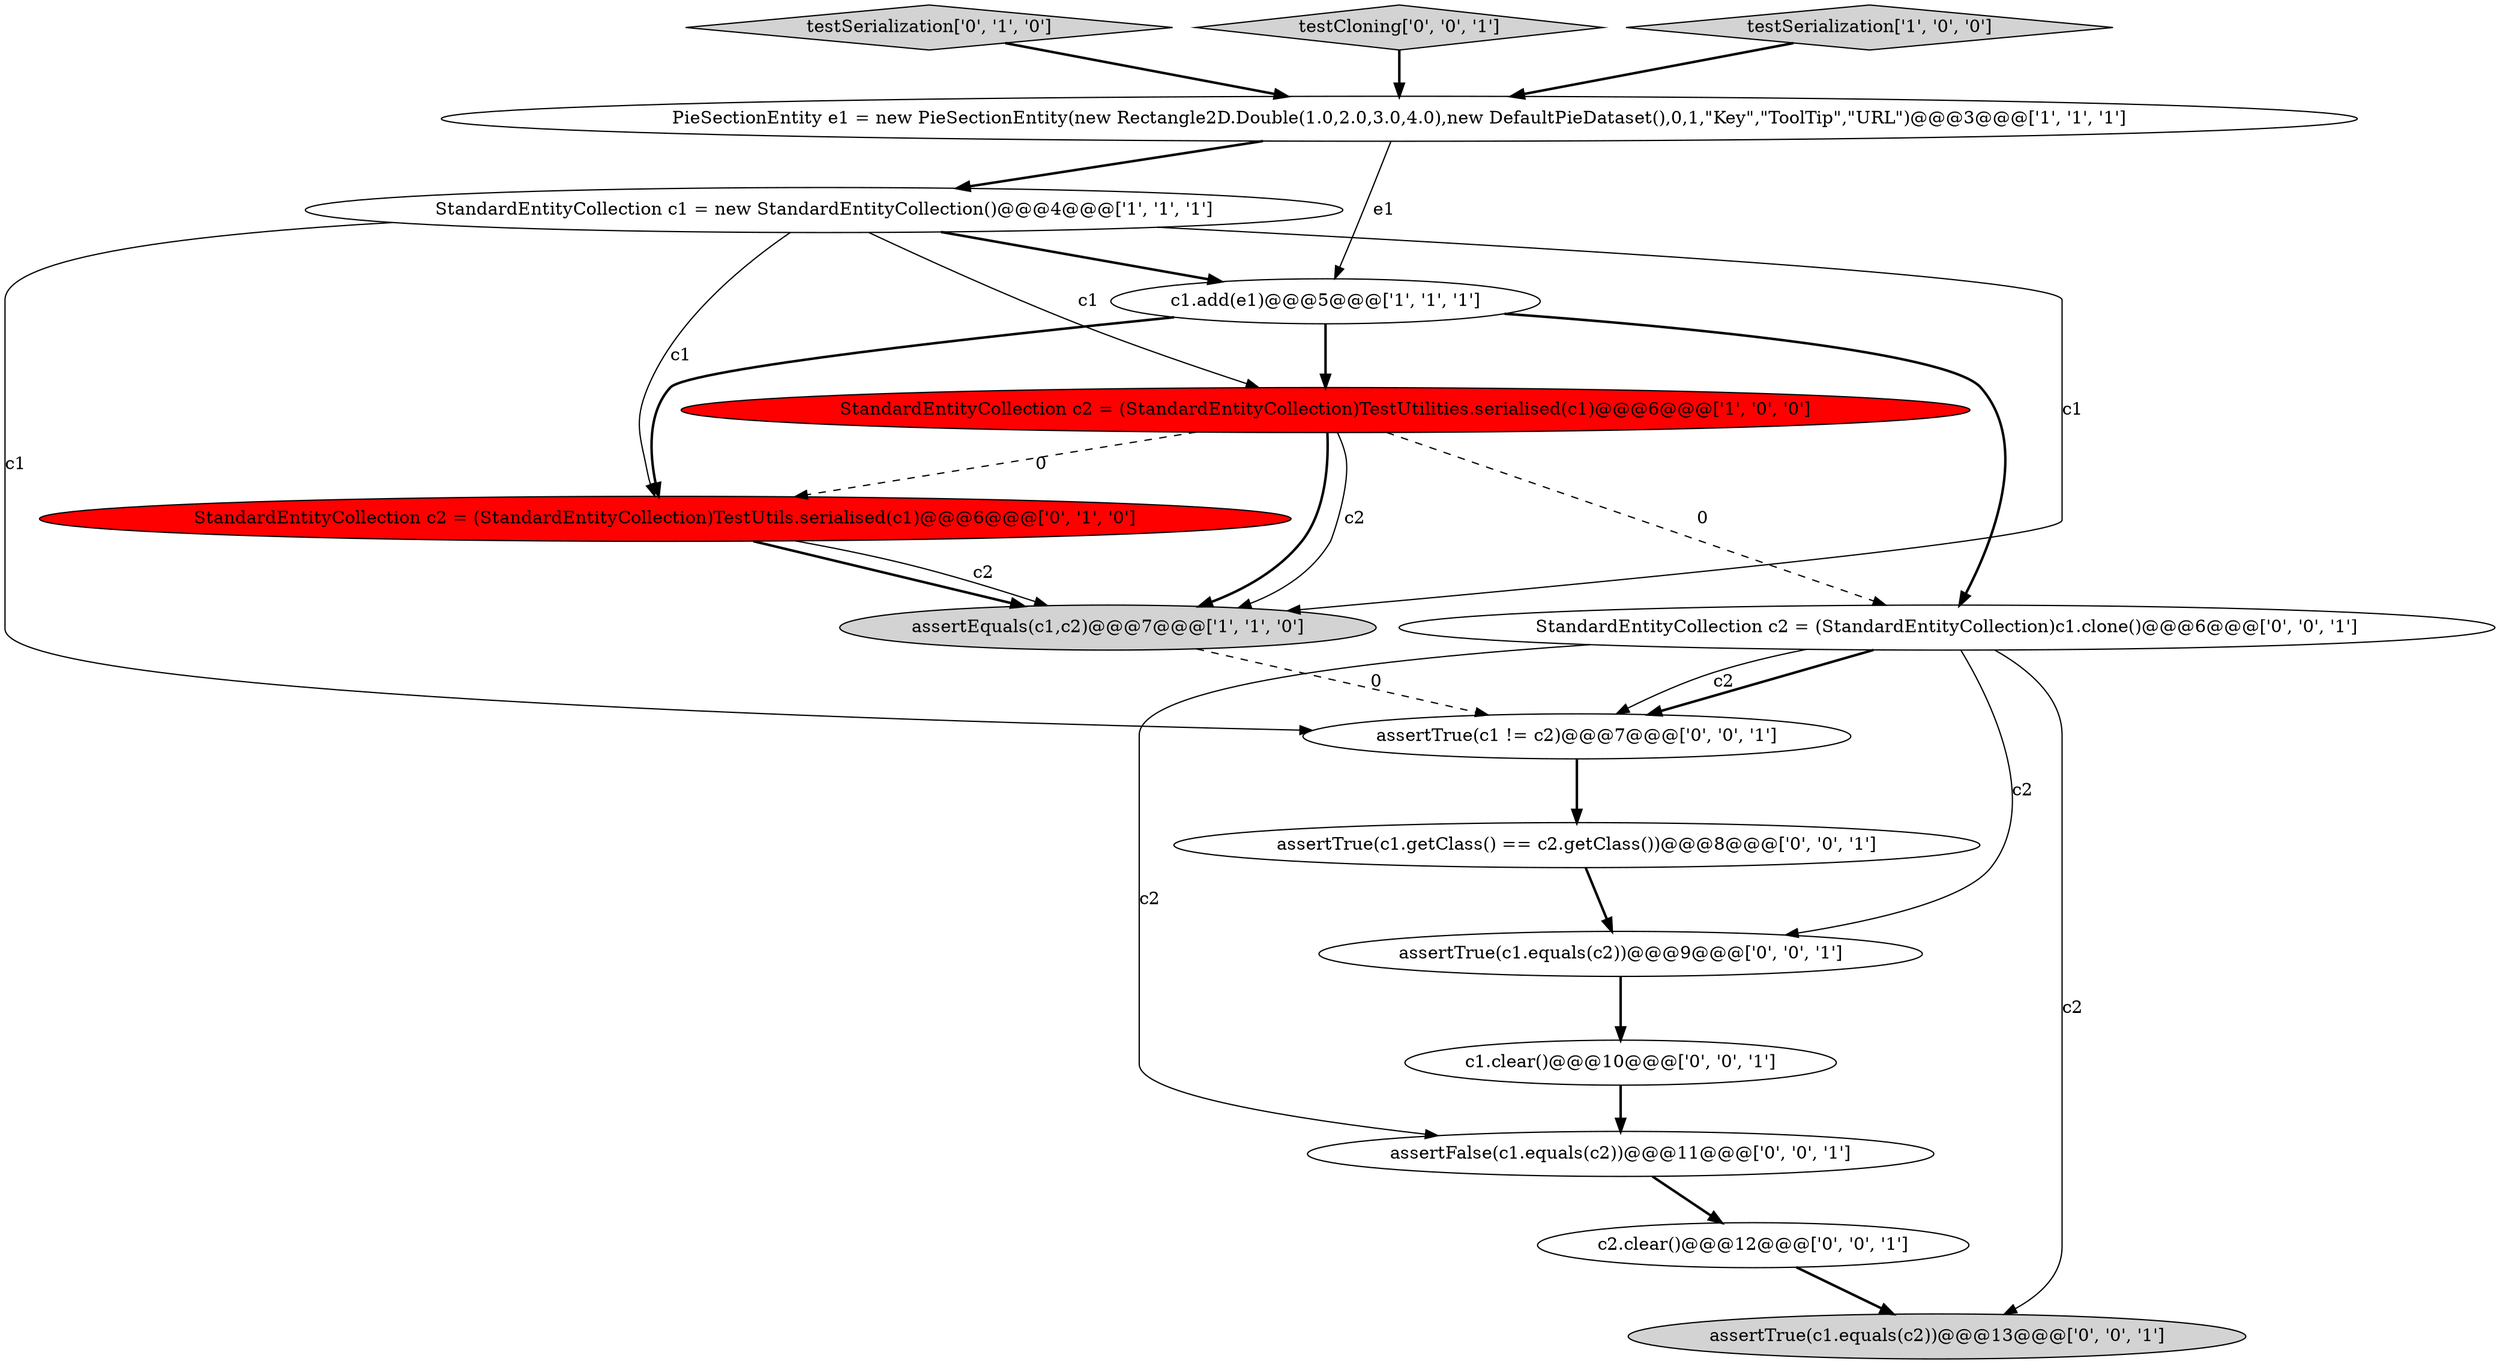 digraph {
13 [style = filled, label = "assertTrue(c1.equals(c2))@@@13@@@['0', '0', '1']", fillcolor = lightgray, shape = ellipse image = "AAA0AAABBB3BBB"];
7 [style = filled, label = "testSerialization['0', '1', '0']", fillcolor = lightgray, shape = diamond image = "AAA0AAABBB2BBB"];
6 [style = filled, label = "StandardEntityCollection c2 = (StandardEntityCollection)TestUtils.serialised(c1)@@@6@@@['0', '1', '0']", fillcolor = red, shape = ellipse image = "AAA1AAABBB2BBB"];
8 [style = filled, label = "assertFalse(c1.equals(c2))@@@11@@@['0', '0', '1']", fillcolor = white, shape = ellipse image = "AAA0AAABBB3BBB"];
10 [style = filled, label = "testCloning['0', '0', '1']", fillcolor = lightgray, shape = diamond image = "AAA0AAABBB3BBB"];
11 [style = filled, label = "c2.clear()@@@12@@@['0', '0', '1']", fillcolor = white, shape = ellipse image = "AAA0AAABBB3BBB"];
16 [style = filled, label = "assertTrue(c1.equals(c2))@@@9@@@['0', '0', '1']", fillcolor = white, shape = ellipse image = "AAA0AAABBB3BBB"];
12 [style = filled, label = "assertTrue(c1 != c2)@@@7@@@['0', '0', '1']", fillcolor = white, shape = ellipse image = "AAA0AAABBB3BBB"];
5 [style = filled, label = "testSerialization['1', '0', '0']", fillcolor = lightgray, shape = diamond image = "AAA0AAABBB1BBB"];
15 [style = filled, label = "c1.clear()@@@10@@@['0', '0', '1']", fillcolor = white, shape = ellipse image = "AAA0AAABBB3BBB"];
4 [style = filled, label = "StandardEntityCollection c1 = new StandardEntityCollection()@@@4@@@['1', '1', '1']", fillcolor = white, shape = ellipse image = "AAA0AAABBB1BBB"];
3 [style = filled, label = "c1.add(e1)@@@5@@@['1', '1', '1']", fillcolor = white, shape = ellipse image = "AAA0AAABBB1BBB"];
1 [style = filled, label = "PieSectionEntity e1 = new PieSectionEntity(new Rectangle2D.Double(1.0,2.0,3.0,4.0),new DefaultPieDataset(),0,1,\"Key\",\"ToolTip\",\"URL\")@@@3@@@['1', '1', '1']", fillcolor = white, shape = ellipse image = "AAA0AAABBB1BBB"];
9 [style = filled, label = "StandardEntityCollection c2 = (StandardEntityCollection)c1.clone()@@@6@@@['0', '0', '1']", fillcolor = white, shape = ellipse image = "AAA0AAABBB3BBB"];
14 [style = filled, label = "assertTrue(c1.getClass() == c2.getClass())@@@8@@@['0', '0', '1']", fillcolor = white, shape = ellipse image = "AAA0AAABBB3BBB"];
0 [style = filled, label = "StandardEntityCollection c2 = (StandardEntityCollection)TestUtilities.serialised(c1)@@@6@@@['1', '0', '0']", fillcolor = red, shape = ellipse image = "AAA1AAABBB1BBB"];
2 [style = filled, label = "assertEquals(c1,c2)@@@7@@@['1', '1', '0']", fillcolor = lightgray, shape = ellipse image = "AAA0AAABBB1BBB"];
14->16 [style = bold, label=""];
16->15 [style = bold, label=""];
4->3 [style = bold, label=""];
9->16 [style = solid, label="c2"];
1->4 [style = bold, label=""];
7->1 [style = bold, label=""];
4->0 [style = solid, label="c1"];
0->2 [style = bold, label=""];
0->6 [style = dashed, label="0"];
4->2 [style = solid, label="c1"];
3->6 [style = bold, label=""];
3->0 [style = bold, label=""];
6->2 [style = bold, label=""];
6->2 [style = solid, label="c2"];
3->9 [style = bold, label=""];
5->1 [style = bold, label=""];
2->12 [style = dashed, label="0"];
4->12 [style = solid, label="c1"];
11->13 [style = bold, label=""];
4->6 [style = solid, label="c1"];
12->14 [style = bold, label=""];
0->2 [style = solid, label="c2"];
1->3 [style = solid, label="e1"];
9->12 [style = bold, label=""];
9->12 [style = solid, label="c2"];
9->13 [style = solid, label="c2"];
0->9 [style = dashed, label="0"];
10->1 [style = bold, label=""];
8->11 [style = bold, label=""];
9->8 [style = solid, label="c2"];
15->8 [style = bold, label=""];
}
